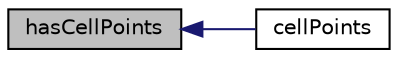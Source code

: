 digraph "hasCellPoints"
{
  bgcolor="transparent";
  edge [fontname="Helvetica",fontsize="10",labelfontname="Helvetica",labelfontsize="10"];
  node [fontname="Helvetica",fontsize="10",shape=record];
  rankdir="LR";
  Node46064 [label="hasCellPoints",height=0.2,width=0.4,color="black", fillcolor="grey75", style="filled", fontcolor="black"];
  Node46064 -> Node46065 [dir="back",color="midnightblue",fontsize="10",style="solid",fontname="Helvetica"];
  Node46065 [label="cellPoints",height=0.2,width=0.4,color="black",URL="$a28685.html#ab53e37c4c6f5343bc3c97c2f9ebf0161",tooltip="cellPoints using cells "];
}
